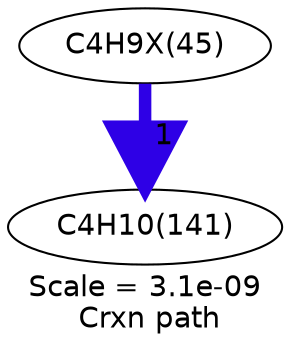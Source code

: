 digraph reaction_paths {
center=1;
s56 -> s15[fontname="Helvetica", style="setlinewidth(6)", arrowsize=3, color="0.7, 1.5, 0.9"
, label=" 1"];
s15 [ fontname="Helvetica", label="C4H10(141)"];
s56 [ fontname="Helvetica", label="C4H9X(45)"];
 label = "Scale = 3.1e-09\l Crxn path";
 fontname = "Helvetica";
}
